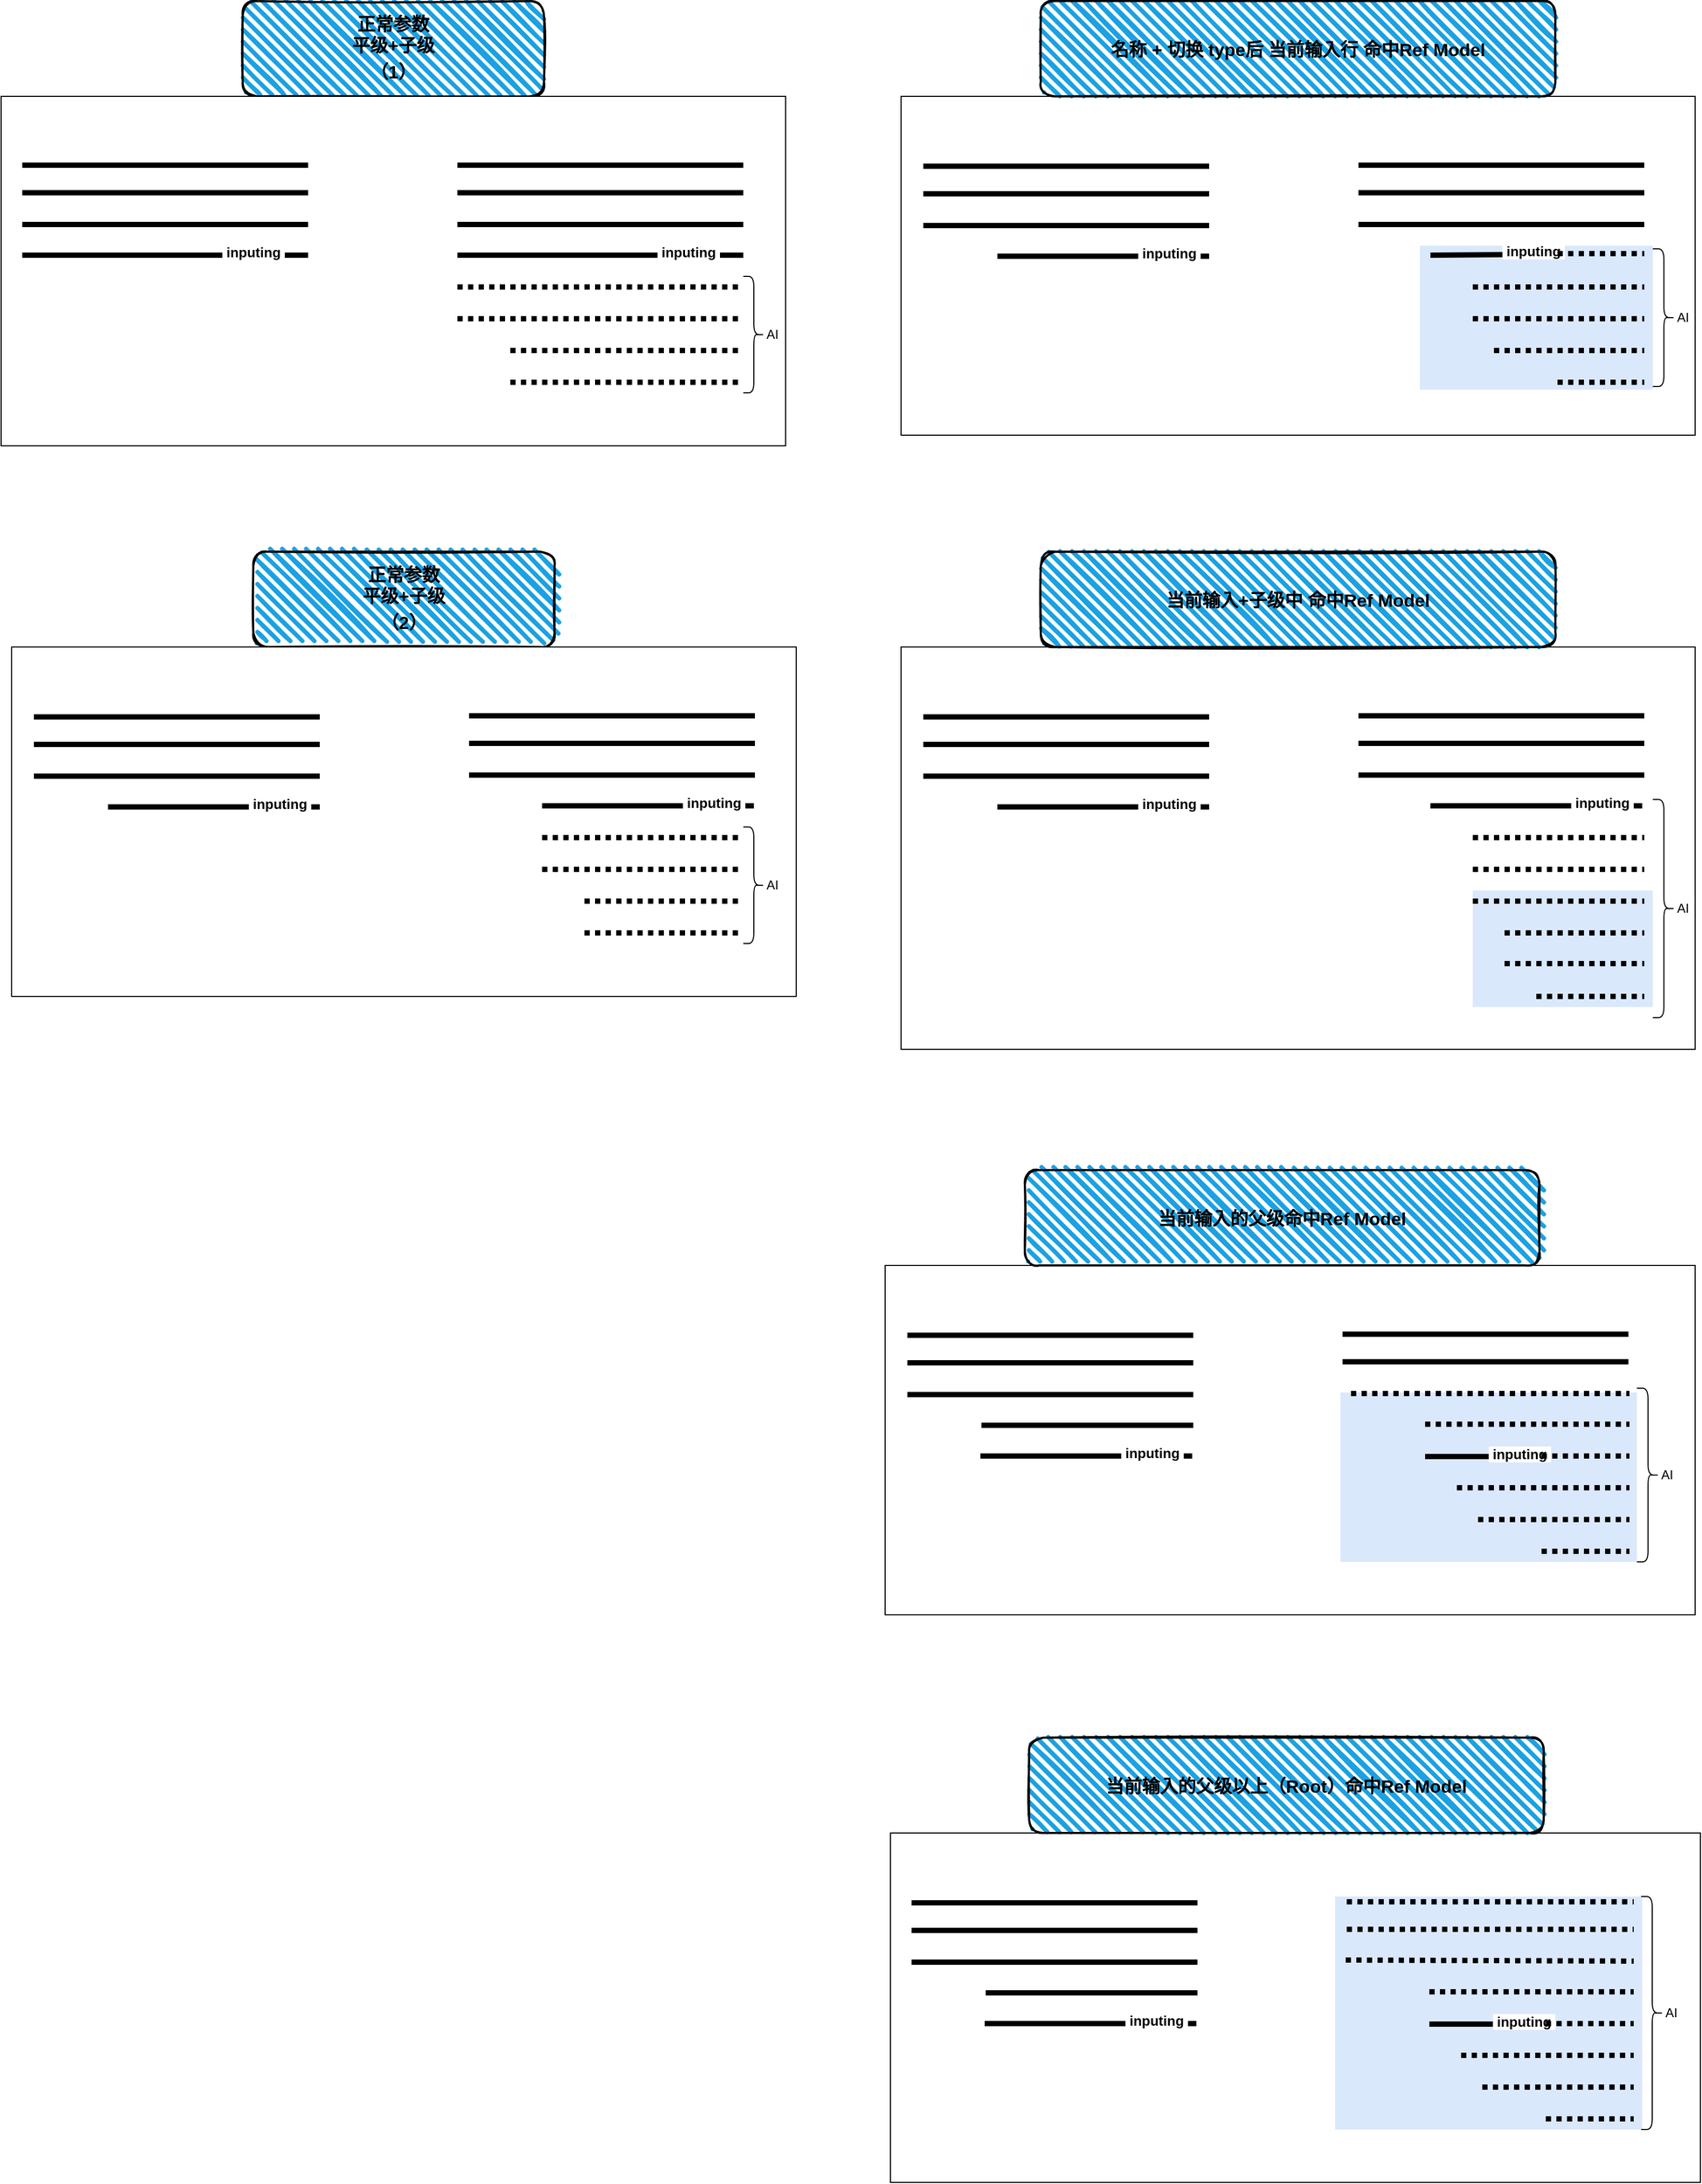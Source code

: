 <mxfile version="24.6.4" type="github">
  <diagram name="第 1 页" id="EeZ5rZGlugQ-Jx4Wtcbi">
    <mxGraphModel dx="3503" dy="1348" grid="1" gridSize="10" guides="1" tooltips="1" connect="1" arrows="1" fold="1" page="1" pageScale="1" pageWidth="827" pageHeight="1169" math="0" shadow="0">
      <root>
        <mxCell id="0" />
        <mxCell id="1" parent="0" />
        <mxCell id="GUqVhu9UTtbnG5ZzC5dU-78" value="" style="group" parent="1" vertex="1" connectable="0">
          <mxGeometry x="-700" y="600" width="741" height="420" as="geometry" />
        </mxCell>
        <mxCell id="GUqVhu9UTtbnG5ZzC5dU-77" value="&lt;font style=&quot;font-size: 17px;&quot;&gt;&lt;b&gt;&lt;font style=&quot;font-size: 17px;&quot;&gt;正常参数&lt;br&gt;平级+子级&lt;br&gt;&lt;/font&gt;&lt;/b&gt;&lt;b&gt;&lt;font style=&quot;font-size: 17px;&quot;&gt;（2）&lt;/font&gt;&lt;/b&gt;&lt;/font&gt;&lt;b&gt;&lt;font style=&quot;font-size: 20px;&quot;&gt;&lt;br&gt;&lt;/font&gt;&lt;/b&gt;" style="rounded=1;whiteSpace=wrap;html=1;strokeWidth=2;fillWeight=4;hachureGap=8;hachureAngle=45;fillColor=#1ba1e2;sketch=1;container=0;" parent="GUqVhu9UTtbnG5ZzC5dU-78" vertex="1">
          <mxGeometry x="228.25" width="284.5" height="90" as="geometry" />
        </mxCell>
        <mxCell id="GUqVhu9UTtbnG5ZzC5dU-25" value="" style="rounded=0;whiteSpace=wrap;html=1;container=0;" parent="GUqVhu9UTtbnG5ZzC5dU-78" vertex="1">
          <mxGeometry y="90" width="741" height="330" as="geometry" />
        </mxCell>
        <mxCell id="GUqVhu9UTtbnG5ZzC5dU-26" value="" style="endArrow=none;html=1;rounded=0;strokeWidth=5;" parent="GUqVhu9UTtbnG5ZzC5dU-78" edge="1">
          <mxGeometry width="50" height="50" relative="1" as="geometry">
            <mxPoint x="21" y="156" as="sourcePoint" />
            <mxPoint x="291" y="156" as="targetPoint" />
          </mxGeometry>
        </mxCell>
        <mxCell id="GUqVhu9UTtbnG5ZzC5dU-27" value="" style="endArrow=none;html=1;rounded=0;strokeWidth=5;" parent="GUqVhu9UTtbnG5ZzC5dU-78" edge="1">
          <mxGeometry width="50" height="50" relative="1" as="geometry">
            <mxPoint x="21" y="182" as="sourcePoint" />
            <mxPoint x="291" y="182" as="targetPoint" />
          </mxGeometry>
        </mxCell>
        <mxCell id="GUqVhu9UTtbnG5ZzC5dU-28" value="" style="endArrow=none;html=1;rounded=0;strokeWidth=5;" parent="GUqVhu9UTtbnG5ZzC5dU-78" edge="1">
          <mxGeometry width="50" height="50" relative="1" as="geometry">
            <mxPoint x="21" y="212" as="sourcePoint" />
            <mxPoint x="291" y="212" as="targetPoint" />
          </mxGeometry>
        </mxCell>
        <mxCell id="GUqVhu9UTtbnG5ZzC5dU-30" value="" style="endArrow=none;html=1;rounded=0;strokeWidth=5;" parent="GUqVhu9UTtbnG5ZzC5dU-78" edge="1">
          <mxGeometry width="50" height="50" relative="1" as="geometry">
            <mxPoint x="432" y="155" as="sourcePoint" />
            <mxPoint x="702" y="155" as="targetPoint" />
          </mxGeometry>
        </mxCell>
        <mxCell id="GUqVhu9UTtbnG5ZzC5dU-31" value="" style="endArrow=none;html=1;rounded=0;strokeWidth=5;" parent="GUqVhu9UTtbnG5ZzC5dU-78" edge="1">
          <mxGeometry width="50" height="50" relative="1" as="geometry">
            <mxPoint x="432" y="181" as="sourcePoint" />
            <mxPoint x="702" y="181" as="targetPoint" />
          </mxGeometry>
        </mxCell>
        <mxCell id="GUqVhu9UTtbnG5ZzC5dU-32" value="" style="endArrow=none;html=1;rounded=0;strokeWidth=5;" parent="GUqVhu9UTtbnG5ZzC5dU-78" edge="1">
          <mxGeometry width="50" height="50" relative="1" as="geometry">
            <mxPoint x="432" y="211" as="sourcePoint" />
            <mxPoint x="702" y="211" as="targetPoint" />
          </mxGeometry>
        </mxCell>
        <mxCell id="GUqVhu9UTtbnG5ZzC5dU-34" value="" style="endArrow=none;html=1;rounded=0;strokeWidth=5;dashed=1;dashPattern=1 1;" parent="GUqVhu9UTtbnG5ZzC5dU-78" edge="1">
          <mxGeometry width="50" height="50" relative="1" as="geometry">
            <mxPoint x="501" y="270" as="sourcePoint" />
            <mxPoint x="691" y="270" as="targetPoint" />
          </mxGeometry>
        </mxCell>
        <mxCell id="GUqVhu9UTtbnG5ZzC5dU-35" value="" style="endArrow=none;html=1;rounded=0;strokeWidth=5;dashed=1;dashPattern=1 1;" parent="GUqVhu9UTtbnG5ZzC5dU-78" edge="1">
          <mxGeometry width="50" height="50" relative="1" as="geometry">
            <mxPoint x="541" y="360" as="sourcePoint" />
            <mxPoint x="691" y="360" as="targetPoint" />
          </mxGeometry>
        </mxCell>
        <mxCell id="GUqVhu9UTtbnG5ZzC5dU-36" value="" style="endArrow=none;html=1;rounded=0;strokeWidth=5;dashed=1;dashPattern=1 1;" parent="GUqVhu9UTtbnG5ZzC5dU-78" edge="1">
          <mxGeometry width="50" height="50" relative="1" as="geometry">
            <mxPoint x="501" y="300" as="sourcePoint" />
            <mxPoint x="691" y="300" as="targetPoint" />
          </mxGeometry>
        </mxCell>
        <mxCell id="GUqVhu9UTtbnG5ZzC5dU-37" value="" style="endArrow=none;html=1;rounded=0;strokeWidth=5;dashed=1;dashPattern=1 1;" parent="GUqVhu9UTtbnG5ZzC5dU-78" edge="1">
          <mxGeometry width="50" height="50" relative="1" as="geometry">
            <mxPoint x="541" y="330" as="sourcePoint" />
            <mxPoint x="691" y="330" as="targetPoint" />
          </mxGeometry>
        </mxCell>
        <mxCell id="GUqVhu9UTtbnG5ZzC5dU-39" value="AI" style="shape=curlyBracket;whiteSpace=wrap;html=1;rounded=1;flipH=1;labelPosition=right;verticalLabelPosition=middle;align=left;verticalAlign=middle;container=0;" parent="GUqVhu9UTtbnG5ZzC5dU-78" vertex="1">
          <mxGeometry x="691" y="260" width="20" height="110" as="geometry" />
        </mxCell>
        <mxCell id="GUqVhu9UTtbnG5ZzC5dU-42" value="" style="endArrow=none;html=1;rounded=0;strokeWidth=5;" parent="GUqVhu9UTtbnG5ZzC5dU-78" edge="1">
          <mxGeometry width="50" height="50" relative="1" as="geometry">
            <mxPoint x="91" y="241" as="sourcePoint" />
            <mxPoint x="291" y="241" as="targetPoint" />
          </mxGeometry>
        </mxCell>
        <mxCell id="GUqVhu9UTtbnG5ZzC5dU-43" value="&lt;b&gt;&lt;font style=&quot;font-size: 13px;&quot;&gt;&amp;nbsp;inputing&amp;nbsp;&lt;/font&gt;&lt;/b&gt;" style="edgeLabel;html=1;align=center;verticalAlign=middle;resizable=0;points=[];container=0;" parent="GUqVhu9UTtbnG5ZzC5dU-42" vertex="1" connectable="0">
          <mxGeometry x="0.615" y="3" relative="1" as="geometry">
            <mxPoint as="offset" />
          </mxGeometry>
        </mxCell>
        <mxCell id="GUqVhu9UTtbnG5ZzC5dU-48" value="" style="endArrow=none;html=1;rounded=0;strokeWidth=5;" parent="GUqVhu9UTtbnG5ZzC5dU-78" edge="1">
          <mxGeometry width="50" height="50" relative="1" as="geometry">
            <mxPoint x="501" y="240" as="sourcePoint" />
            <mxPoint x="701" y="240" as="targetPoint" />
          </mxGeometry>
        </mxCell>
        <mxCell id="GUqVhu9UTtbnG5ZzC5dU-49" value="&lt;b&gt;&lt;font style=&quot;font-size: 13px;&quot;&gt;&amp;nbsp;inputing&amp;nbsp;&lt;/font&gt;&lt;/b&gt;" style="edgeLabel;html=1;align=center;verticalAlign=middle;resizable=0;points=[];container=0;" parent="GUqVhu9UTtbnG5ZzC5dU-48" vertex="1" connectable="0">
          <mxGeometry x="0.615" y="3" relative="1" as="geometry">
            <mxPoint as="offset" />
          </mxGeometry>
        </mxCell>
        <mxCell id="GUqVhu9UTtbnG5ZzC5dU-79" value="" style="group" parent="1" vertex="1" connectable="0">
          <mxGeometry x="-710" y="80" width="741" height="420" as="geometry" />
        </mxCell>
        <mxCell id="GUqVhu9UTtbnG5ZzC5dU-19" value="&lt;font style=&quot;font-size: 17px;&quot;&gt;&lt;b&gt;&lt;font style=&quot;font-size: 17px;&quot;&gt;正常参数&lt;br&gt;平级+子级&lt;br&gt;&lt;/font&gt;&lt;/b&gt;&lt;b&gt;&lt;font style=&quot;font-size: 17px;&quot;&gt;（1）&lt;/font&gt;&lt;/b&gt;&lt;/font&gt;&lt;b&gt;&lt;font style=&quot;font-size: 20px;&quot;&gt;&lt;br&gt;&lt;/font&gt;&lt;/b&gt;" style="rounded=1;whiteSpace=wrap;html=1;strokeWidth=2;fillWeight=4;hachureGap=8;hachureAngle=45;fillColor=#1ba1e2;sketch=1;container=0;" parent="GUqVhu9UTtbnG5ZzC5dU-79" vertex="1">
          <mxGeometry x="228.25" width="284.5" height="90" as="geometry" />
        </mxCell>
        <mxCell id="GUqVhu9UTtbnG5ZzC5dU-17" value="" style="rounded=0;whiteSpace=wrap;html=1;container=0;" parent="GUqVhu9UTtbnG5ZzC5dU-79" vertex="1">
          <mxGeometry y="90" width="741" height="330" as="geometry" />
        </mxCell>
        <mxCell id="GUqVhu9UTtbnG5ZzC5dU-5" value="" style="endArrow=none;html=1;rounded=0;strokeWidth=5;" parent="GUqVhu9UTtbnG5ZzC5dU-79" edge="1">
          <mxGeometry width="50" height="50" relative="1" as="geometry">
            <mxPoint x="20" y="155" as="sourcePoint" />
            <mxPoint x="290" y="155" as="targetPoint" />
          </mxGeometry>
        </mxCell>
        <mxCell id="GUqVhu9UTtbnG5ZzC5dU-6" value="" style="endArrow=none;html=1;rounded=0;strokeWidth=5;" parent="GUqVhu9UTtbnG5ZzC5dU-79" edge="1">
          <mxGeometry width="50" height="50" relative="1" as="geometry">
            <mxPoint x="20" y="181" as="sourcePoint" />
            <mxPoint x="290" y="181" as="targetPoint" />
          </mxGeometry>
        </mxCell>
        <mxCell id="GUqVhu9UTtbnG5ZzC5dU-7" value="" style="endArrow=none;html=1;rounded=0;strokeWidth=5;" parent="GUqVhu9UTtbnG5ZzC5dU-79" edge="1">
          <mxGeometry width="50" height="50" relative="1" as="geometry">
            <mxPoint x="20" y="211" as="sourcePoint" />
            <mxPoint x="290" y="211" as="targetPoint" />
          </mxGeometry>
        </mxCell>
        <mxCell id="GUqVhu9UTtbnG5ZzC5dU-8" value="" style="endArrow=none;html=1;rounded=0;strokeWidth=5;" parent="GUqVhu9UTtbnG5ZzC5dU-79" edge="1">
          <mxGeometry width="50" height="50" relative="1" as="geometry">
            <mxPoint x="20" y="240" as="sourcePoint" />
            <mxPoint x="290" y="240" as="targetPoint" />
          </mxGeometry>
        </mxCell>
        <mxCell id="GUqVhu9UTtbnG5ZzC5dU-40" value="&lt;b&gt;&lt;font style=&quot;font-size: 13px;&quot;&gt;&amp;nbsp;inputing&amp;nbsp;&lt;/font&gt;&lt;/b&gt;" style="edgeLabel;html=1;align=center;verticalAlign=middle;resizable=0;points=[];container=0;" parent="GUqVhu9UTtbnG5ZzC5dU-8" vertex="1" connectable="0">
          <mxGeometry x="0.615" y="3" relative="1" as="geometry">
            <mxPoint as="offset" />
          </mxGeometry>
        </mxCell>
        <mxCell id="GUqVhu9UTtbnG5ZzC5dU-9" value="" style="endArrow=none;html=1;rounded=0;strokeWidth=5;" parent="GUqVhu9UTtbnG5ZzC5dU-79" edge="1">
          <mxGeometry width="50" height="50" relative="1" as="geometry">
            <mxPoint x="431" y="155" as="sourcePoint" />
            <mxPoint x="701" y="155" as="targetPoint" />
          </mxGeometry>
        </mxCell>
        <mxCell id="GUqVhu9UTtbnG5ZzC5dU-10" value="" style="endArrow=none;html=1;rounded=0;strokeWidth=5;" parent="GUqVhu9UTtbnG5ZzC5dU-79" edge="1">
          <mxGeometry width="50" height="50" relative="1" as="geometry">
            <mxPoint x="431" y="181" as="sourcePoint" />
            <mxPoint x="701" y="181" as="targetPoint" />
          </mxGeometry>
        </mxCell>
        <mxCell id="GUqVhu9UTtbnG5ZzC5dU-11" value="" style="endArrow=none;html=1;rounded=0;strokeWidth=5;" parent="GUqVhu9UTtbnG5ZzC5dU-79" edge="1">
          <mxGeometry width="50" height="50" relative="1" as="geometry">
            <mxPoint x="431" y="211" as="sourcePoint" />
            <mxPoint x="701" y="211" as="targetPoint" />
          </mxGeometry>
        </mxCell>
        <mxCell id="GUqVhu9UTtbnG5ZzC5dU-13" value="" style="endArrow=none;html=1;rounded=0;strokeWidth=5;dashed=1;dashPattern=1 1;" parent="GUqVhu9UTtbnG5ZzC5dU-79" edge="1">
          <mxGeometry width="50" height="50" relative="1" as="geometry">
            <mxPoint x="431" y="270" as="sourcePoint" />
            <mxPoint x="701" y="270" as="targetPoint" />
          </mxGeometry>
        </mxCell>
        <mxCell id="GUqVhu9UTtbnG5ZzC5dU-14" value="" style="endArrow=none;html=1;rounded=0;strokeWidth=5;dashed=1;dashPattern=1 1;" parent="GUqVhu9UTtbnG5ZzC5dU-79" edge="1">
          <mxGeometry width="50" height="50" relative="1" as="geometry">
            <mxPoint x="481" y="360" as="sourcePoint" />
            <mxPoint x="701" y="360" as="targetPoint" />
          </mxGeometry>
        </mxCell>
        <mxCell id="GUqVhu9UTtbnG5ZzC5dU-15" value="" style="endArrow=none;html=1;rounded=0;strokeWidth=5;dashed=1;dashPattern=1 1;" parent="GUqVhu9UTtbnG5ZzC5dU-79" edge="1">
          <mxGeometry width="50" height="50" relative="1" as="geometry">
            <mxPoint x="431" y="300" as="sourcePoint" />
            <mxPoint x="701" y="300" as="targetPoint" />
          </mxGeometry>
        </mxCell>
        <mxCell id="GUqVhu9UTtbnG5ZzC5dU-16" value="" style="endArrow=none;html=1;rounded=0;strokeWidth=5;dashed=1;dashPattern=1 1;" parent="GUqVhu9UTtbnG5ZzC5dU-79" edge="1">
          <mxGeometry width="50" height="50" relative="1" as="geometry">
            <mxPoint x="481" y="330" as="sourcePoint" />
            <mxPoint x="701" y="330" as="targetPoint" />
          </mxGeometry>
        </mxCell>
        <mxCell id="GUqVhu9UTtbnG5ZzC5dU-21" value="AI" style="shape=curlyBracket;whiteSpace=wrap;html=1;rounded=1;flipH=1;labelPosition=right;verticalLabelPosition=middle;align=left;verticalAlign=middle;container=0;" parent="GUqVhu9UTtbnG5ZzC5dU-79" vertex="1">
          <mxGeometry x="701" y="260" width="20" height="110" as="geometry" />
        </mxCell>
        <mxCell id="GUqVhu9UTtbnG5ZzC5dU-46" value="" style="endArrow=none;html=1;rounded=0;strokeWidth=5;" parent="GUqVhu9UTtbnG5ZzC5dU-79" edge="1">
          <mxGeometry width="50" height="50" relative="1" as="geometry">
            <mxPoint x="431" y="240" as="sourcePoint" />
            <mxPoint x="701" y="240" as="targetPoint" />
          </mxGeometry>
        </mxCell>
        <mxCell id="GUqVhu9UTtbnG5ZzC5dU-47" value="&lt;b&gt;&lt;font style=&quot;font-size: 13px;&quot;&gt;&amp;nbsp;inputing&amp;nbsp;&lt;/font&gt;&lt;/b&gt;" style="edgeLabel;html=1;align=center;verticalAlign=middle;resizable=0;points=[];container=0;" parent="GUqVhu9UTtbnG5ZzC5dU-46" vertex="1" connectable="0">
          <mxGeometry x="0.615" y="3" relative="1" as="geometry">
            <mxPoint as="offset" />
          </mxGeometry>
        </mxCell>
        <mxCell id="GUqVhu9UTtbnG5ZzC5dU-116" value="" style="group" parent="1" vertex="1" connectable="0">
          <mxGeometry x="140.01" y="80" width="749.99" height="410" as="geometry" />
        </mxCell>
        <mxCell id="GUqVhu9UTtbnG5ZzC5dU-57" value="" style="rounded=0;whiteSpace=wrap;html=1;container=0;" parent="GUqVhu9UTtbnG5ZzC5dU-116" vertex="1">
          <mxGeometry y="90" width="749.99" height="320" as="geometry" />
        </mxCell>
        <mxCell id="GUqVhu9UTtbnG5ZzC5dU-114" value="" style="rounded=0;whiteSpace=wrap;html=1;dashed=1;dashPattern=8 8;strokeWidth=2;shadow=0;glass=0;fillStyle=auto;fillColor=#dae8fc;strokeColor=none;" parent="GUqVhu9UTtbnG5ZzC5dU-116" vertex="1">
          <mxGeometry x="489.99" y="231" width="220" height="136" as="geometry" />
        </mxCell>
        <mxCell id="GUqVhu9UTtbnG5ZzC5dU-58" value="" style="endArrow=none;html=1;rounded=0;strokeWidth=5;" parent="GUqVhu9UTtbnG5ZzC5dU-116" edge="1">
          <mxGeometry width="50" height="50" relative="1" as="geometry">
            <mxPoint x="20.99" y="156" as="sourcePoint" />
            <mxPoint x="290.99" y="156" as="targetPoint" />
          </mxGeometry>
        </mxCell>
        <mxCell id="GUqVhu9UTtbnG5ZzC5dU-59" value="" style="endArrow=none;html=1;rounded=0;strokeWidth=5;" parent="GUqVhu9UTtbnG5ZzC5dU-116" edge="1">
          <mxGeometry width="50" height="50" relative="1" as="geometry">
            <mxPoint x="20.99" y="182" as="sourcePoint" />
            <mxPoint x="290.99" y="182" as="targetPoint" />
          </mxGeometry>
        </mxCell>
        <mxCell id="GUqVhu9UTtbnG5ZzC5dU-60" value="" style="endArrow=none;html=1;rounded=0;strokeWidth=5;" parent="GUqVhu9UTtbnG5ZzC5dU-116" edge="1">
          <mxGeometry width="50" height="50" relative="1" as="geometry">
            <mxPoint x="20.99" y="212" as="sourcePoint" />
            <mxPoint x="290.99" y="212" as="targetPoint" />
          </mxGeometry>
        </mxCell>
        <mxCell id="GUqVhu9UTtbnG5ZzC5dU-61" value="" style="endArrow=none;html=1;rounded=0;strokeWidth=5;" parent="GUqVhu9UTtbnG5ZzC5dU-116" edge="1">
          <mxGeometry width="50" height="50" relative="1" as="geometry">
            <mxPoint x="431.99" y="155" as="sourcePoint" />
            <mxPoint x="701.99" y="155" as="targetPoint" />
          </mxGeometry>
        </mxCell>
        <mxCell id="GUqVhu9UTtbnG5ZzC5dU-62" value="" style="endArrow=none;html=1;rounded=0;strokeWidth=5;" parent="GUqVhu9UTtbnG5ZzC5dU-116" edge="1">
          <mxGeometry width="50" height="50" relative="1" as="geometry">
            <mxPoint x="431.99" y="181" as="sourcePoint" />
            <mxPoint x="701.99" y="181" as="targetPoint" />
          </mxGeometry>
        </mxCell>
        <mxCell id="GUqVhu9UTtbnG5ZzC5dU-63" value="" style="endArrow=none;html=1;rounded=0;strokeWidth=5;" parent="GUqVhu9UTtbnG5ZzC5dU-116" edge="1">
          <mxGeometry width="50" height="50" relative="1" as="geometry">
            <mxPoint x="431.99" y="211" as="sourcePoint" />
            <mxPoint x="701.99" y="211" as="targetPoint" />
          </mxGeometry>
        </mxCell>
        <mxCell id="GUqVhu9UTtbnG5ZzC5dU-64" value="" style="endArrow=none;html=1;rounded=0;strokeWidth=5;dashed=1;dashPattern=1 1;" parent="GUqVhu9UTtbnG5ZzC5dU-116" edge="1">
          <mxGeometry width="50" height="50" relative="1" as="geometry">
            <mxPoint x="539.99" y="270" as="sourcePoint" />
            <mxPoint x="701.99" y="270" as="targetPoint" />
          </mxGeometry>
        </mxCell>
        <mxCell id="GUqVhu9UTtbnG5ZzC5dU-65" value="" style="endArrow=none;html=1;rounded=0;strokeWidth=5;dashed=1;dashPattern=1 1;" parent="GUqVhu9UTtbnG5ZzC5dU-116" edge="1">
          <mxGeometry width="50" height="50" relative="1" as="geometry">
            <mxPoint x="619.99" y="360" as="sourcePoint" />
            <mxPoint x="701.99" y="360" as="targetPoint" />
          </mxGeometry>
        </mxCell>
        <mxCell id="GUqVhu9UTtbnG5ZzC5dU-66" value="" style="endArrow=none;html=1;rounded=0;strokeWidth=5;dashed=1;dashPattern=1 1;" parent="GUqVhu9UTtbnG5ZzC5dU-116" edge="1">
          <mxGeometry width="50" height="50" relative="1" as="geometry">
            <mxPoint x="539.99" y="300" as="sourcePoint" />
            <mxPoint x="701.99" y="300" as="targetPoint" />
          </mxGeometry>
        </mxCell>
        <mxCell id="GUqVhu9UTtbnG5ZzC5dU-67" value="" style="endArrow=none;html=1;rounded=0;strokeWidth=5;dashed=1;dashPattern=1 1;" parent="GUqVhu9UTtbnG5ZzC5dU-116" edge="1">
          <mxGeometry width="50" height="50" relative="1" as="geometry">
            <mxPoint x="559.99" y="330" as="sourcePoint" />
            <mxPoint x="701.99" y="330" as="targetPoint" />
          </mxGeometry>
        </mxCell>
        <mxCell id="GUqVhu9UTtbnG5ZzC5dU-69" value="" style="endArrow=none;html=1;rounded=0;strokeWidth=5;" parent="GUqVhu9UTtbnG5ZzC5dU-116" edge="1">
          <mxGeometry width="50" height="50" relative="1" as="geometry">
            <mxPoint x="90.99" y="241" as="sourcePoint" />
            <mxPoint x="290.99" y="241" as="targetPoint" />
          </mxGeometry>
        </mxCell>
        <mxCell id="GUqVhu9UTtbnG5ZzC5dU-70" value="&lt;b&gt;&lt;font style=&quot;font-size: 13px;&quot;&gt;&amp;nbsp;inputing&amp;nbsp;&lt;/font&gt;&lt;/b&gt;" style="edgeLabel;html=1;align=center;verticalAlign=middle;resizable=0;points=[];container=0;" parent="GUqVhu9UTtbnG5ZzC5dU-69" vertex="1" connectable="0">
          <mxGeometry x="0.615" y="3" relative="1" as="geometry">
            <mxPoint as="offset" />
          </mxGeometry>
        </mxCell>
        <mxCell id="GUqVhu9UTtbnG5ZzC5dU-71" value="" style="endArrow=none;html=1;rounded=0;strokeWidth=5;" parent="GUqVhu9UTtbnG5ZzC5dU-116" edge="1">
          <mxGeometry width="50" height="50" relative="1" as="geometry">
            <mxPoint x="499.99" y="240" as="sourcePoint" />
            <mxPoint x="619.99" y="239" as="targetPoint" />
          </mxGeometry>
        </mxCell>
        <mxCell id="GUqVhu9UTtbnG5ZzC5dU-72" value="&lt;b&gt;&lt;font style=&quot;font-size: 13px;&quot;&gt;&amp;nbsp;inputing&amp;nbsp;&lt;/font&gt;&lt;/b&gt;" style="edgeLabel;html=1;align=center;verticalAlign=middle;resizable=0;points=[];container=0;" parent="GUqVhu9UTtbnG5ZzC5dU-71" vertex="1" connectable="0">
          <mxGeometry x="0.615" y="3" relative="1" as="geometry">
            <mxPoint as="offset" />
          </mxGeometry>
        </mxCell>
        <mxCell id="GUqVhu9UTtbnG5ZzC5dU-81" value="" style="endArrow=none;html=1;rounded=0;strokeWidth=5;dashed=1;dashPattern=1 1;" parent="GUqVhu9UTtbnG5ZzC5dU-116" edge="1">
          <mxGeometry width="50" height="50" relative="1" as="geometry">
            <mxPoint x="619.99" y="238.5" as="sourcePoint" />
            <mxPoint x="701.99" y="238.5" as="targetPoint" />
          </mxGeometry>
        </mxCell>
        <mxCell id="GUqVhu9UTtbnG5ZzC5dU-82" value="&lt;span style=&quot;text-wrap: nowrap;&quot;&gt;&lt;font style=&quot;font-size: 17px;&quot;&gt;&lt;b&gt;名称 + 切换 type后 当前输入行 命中Ref Model&lt;/b&gt;&lt;/font&gt;&lt;/span&gt;&lt;b&gt;&lt;font style=&quot;font-size: 20px;&quot;&gt;&lt;br&gt;&lt;/font&gt;&lt;/b&gt;" style="rounded=1;whiteSpace=wrap;html=1;strokeWidth=2;fillWeight=4;hachureGap=8;hachureAngle=45;fillColor=#1ba1e2;sketch=1;container=0;" parent="GUqVhu9UTtbnG5ZzC5dU-116" vertex="1">
          <mxGeometry x="131.969" width="486.053" height="90" as="geometry" />
        </mxCell>
        <mxCell id="GUqVhu9UTtbnG5ZzC5dU-84" value="AI" style="shape=curlyBracket;whiteSpace=wrap;html=1;rounded=1;flipH=1;labelPosition=right;verticalLabelPosition=middle;align=left;verticalAlign=middle;container=0;" parent="GUqVhu9UTtbnG5ZzC5dU-116" vertex="1">
          <mxGeometry x="709.988" y="234" width="21.053" height="130" as="geometry" />
        </mxCell>
        <mxCell id="UPSfYfCzRxW8NA1D2qJu-7" value="" style="rounded=0;whiteSpace=wrap;html=1;container=0;" vertex="1" parent="1">
          <mxGeometry x="140.01" y="690" width="750" height="380" as="geometry" />
        </mxCell>
        <mxCell id="UPSfYfCzRxW8NA1D2qJu-8" value="" style="rounded=0;whiteSpace=wrap;html=1;dashed=1;dashPattern=8 8;strokeWidth=2;shadow=0;glass=0;fillStyle=auto;fillColor=#dae8fc;strokeColor=none;" vertex="1" parent="1">
          <mxGeometry x="680.01" y="920" width="170" height="110" as="geometry" />
        </mxCell>
        <mxCell id="UPSfYfCzRxW8NA1D2qJu-9" value="" style="endArrow=none;html=1;rounded=0;strokeWidth=5;" edge="1" parent="1">
          <mxGeometry width="50" height="50" relative="1" as="geometry">
            <mxPoint x="161" y="756" as="sourcePoint" />
            <mxPoint x="431" y="756" as="targetPoint" />
          </mxGeometry>
        </mxCell>
        <mxCell id="UPSfYfCzRxW8NA1D2qJu-10" value="" style="endArrow=none;html=1;rounded=0;strokeWidth=5;" edge="1" parent="1">
          <mxGeometry width="50" height="50" relative="1" as="geometry">
            <mxPoint x="161" y="782" as="sourcePoint" />
            <mxPoint x="431" y="782" as="targetPoint" />
          </mxGeometry>
        </mxCell>
        <mxCell id="UPSfYfCzRxW8NA1D2qJu-11" value="" style="endArrow=none;html=1;rounded=0;strokeWidth=5;" edge="1" parent="1">
          <mxGeometry width="50" height="50" relative="1" as="geometry">
            <mxPoint x="161" y="812" as="sourcePoint" />
            <mxPoint x="431" y="812" as="targetPoint" />
          </mxGeometry>
        </mxCell>
        <mxCell id="UPSfYfCzRxW8NA1D2qJu-12" value="" style="endArrow=none;html=1;rounded=0;strokeWidth=5;" edge="1" parent="1">
          <mxGeometry width="50" height="50" relative="1" as="geometry">
            <mxPoint x="572" y="755" as="sourcePoint" />
            <mxPoint x="842" y="755" as="targetPoint" />
          </mxGeometry>
        </mxCell>
        <mxCell id="UPSfYfCzRxW8NA1D2qJu-13" value="" style="endArrow=none;html=1;rounded=0;strokeWidth=5;" edge="1" parent="1">
          <mxGeometry width="50" height="50" relative="1" as="geometry">
            <mxPoint x="572" y="781" as="sourcePoint" />
            <mxPoint x="842" y="781" as="targetPoint" />
          </mxGeometry>
        </mxCell>
        <mxCell id="UPSfYfCzRxW8NA1D2qJu-14" value="" style="endArrow=none;html=1;rounded=0;strokeWidth=5;" edge="1" parent="1">
          <mxGeometry width="50" height="50" relative="1" as="geometry">
            <mxPoint x="572" y="811" as="sourcePoint" />
            <mxPoint x="842" y="811" as="targetPoint" />
          </mxGeometry>
        </mxCell>
        <mxCell id="UPSfYfCzRxW8NA1D2qJu-15" value="" style="endArrow=none;html=1;rounded=0;strokeWidth=5;dashed=1;dashPattern=1 1;" edge="1" parent="1">
          <mxGeometry width="50" height="50" relative="1" as="geometry">
            <mxPoint x="680" y="870" as="sourcePoint" />
            <mxPoint x="842" y="870" as="targetPoint" />
          </mxGeometry>
        </mxCell>
        <mxCell id="UPSfYfCzRxW8NA1D2qJu-16" value="" style="endArrow=none;html=1;rounded=0;strokeWidth=5;dashed=1;dashPattern=1 1;" edge="1" parent="1">
          <mxGeometry width="50" height="50" relative="1" as="geometry">
            <mxPoint x="710.01" y="960" as="sourcePoint" />
            <mxPoint x="842" y="960" as="targetPoint" />
          </mxGeometry>
        </mxCell>
        <mxCell id="UPSfYfCzRxW8NA1D2qJu-17" value="" style="endArrow=none;html=1;rounded=0;strokeWidth=5;dashed=1;dashPattern=1 1;" edge="1" parent="1">
          <mxGeometry width="50" height="50" relative="1" as="geometry">
            <mxPoint x="680" y="900" as="sourcePoint" />
            <mxPoint x="842" y="900" as="targetPoint" />
          </mxGeometry>
        </mxCell>
        <mxCell id="UPSfYfCzRxW8NA1D2qJu-18" value="" style="endArrow=none;html=1;rounded=0;strokeWidth=5;dashed=1;dashPattern=1 1;" edge="1" parent="1">
          <mxGeometry width="50" height="50" relative="1" as="geometry">
            <mxPoint x="680.01" y="930" as="sourcePoint" />
            <mxPoint x="842" y="930" as="targetPoint" />
          </mxGeometry>
        </mxCell>
        <mxCell id="UPSfYfCzRxW8NA1D2qJu-19" value="" style="endArrow=none;html=1;rounded=0;strokeWidth=5;" edge="1" parent="1">
          <mxGeometry width="50" height="50" relative="1" as="geometry">
            <mxPoint x="231" y="841" as="sourcePoint" />
            <mxPoint x="431" y="841" as="targetPoint" />
          </mxGeometry>
        </mxCell>
        <mxCell id="UPSfYfCzRxW8NA1D2qJu-20" value="&lt;b&gt;&lt;font style=&quot;font-size: 13px;&quot;&gt;&amp;nbsp;inputing&amp;nbsp;&lt;/font&gt;&lt;/b&gt;" style="edgeLabel;html=1;align=center;verticalAlign=middle;resizable=0;points=[];container=0;" vertex="1" connectable="0" parent="UPSfYfCzRxW8NA1D2qJu-19">
          <mxGeometry x="0.615" y="3" relative="1" as="geometry">
            <mxPoint as="offset" />
          </mxGeometry>
        </mxCell>
        <mxCell id="UPSfYfCzRxW8NA1D2qJu-21" value="" style="endArrow=none;html=1;rounded=0;strokeWidth=5;" edge="1" parent="1">
          <mxGeometry width="50" height="50" relative="1" as="geometry">
            <mxPoint x="640" y="840" as="sourcePoint" />
            <mxPoint x="840.01" y="840" as="targetPoint" />
          </mxGeometry>
        </mxCell>
        <mxCell id="UPSfYfCzRxW8NA1D2qJu-22" value="&lt;b&gt;&lt;font style=&quot;font-size: 13px;&quot;&gt;&amp;nbsp;inputing&amp;nbsp;&lt;/font&gt;&lt;/b&gt;" style="edgeLabel;html=1;align=center;verticalAlign=middle;resizable=0;points=[];container=0;" vertex="1" connectable="0" parent="UPSfYfCzRxW8NA1D2qJu-21">
          <mxGeometry x="0.615" y="3" relative="1" as="geometry">
            <mxPoint as="offset" />
          </mxGeometry>
        </mxCell>
        <mxCell id="UPSfYfCzRxW8NA1D2qJu-24" value="&lt;span style=&quot;text-wrap: nowrap;&quot;&gt;&lt;font style=&quot;font-size: 17px;&quot;&gt;&lt;b&gt;当前输入+子级中 命中Ref Model&lt;/b&gt;&lt;/font&gt;&lt;/span&gt;&lt;b&gt;&lt;font style=&quot;font-size: 20px;&quot;&gt;&lt;br&gt;&lt;/font&gt;&lt;/b&gt;" style="rounded=1;whiteSpace=wrap;html=1;strokeWidth=2;fillWeight=4;hachureGap=8;hachureAngle=45;fillColor=#1ba1e2;sketch=1;container=0;" vertex="1" parent="1">
          <mxGeometry x="271.979" y="600" width="486.053" height="90" as="geometry" />
        </mxCell>
        <mxCell id="UPSfYfCzRxW8NA1D2qJu-25" value="AI" style="shape=curlyBracket;whiteSpace=wrap;html=1;rounded=1;flipH=1;labelPosition=right;verticalLabelPosition=middle;align=left;verticalAlign=middle;container=0;" vertex="1" parent="1">
          <mxGeometry x="850" y="834" width="21.05" height="206" as="geometry" />
        </mxCell>
        <mxCell id="UPSfYfCzRxW8NA1D2qJu-26" value="" style="endArrow=none;html=1;rounded=0;strokeWidth=5;dashed=1;dashPattern=1 1;" edge="1" parent="1">
          <mxGeometry width="50" height="50" relative="1" as="geometry">
            <mxPoint x="710.01" y="989" as="sourcePoint" />
            <mxPoint x="842" y="989" as="targetPoint" />
          </mxGeometry>
        </mxCell>
        <mxCell id="UPSfYfCzRxW8NA1D2qJu-27" value="" style="endArrow=none;html=1;rounded=0;strokeWidth=5;dashed=1;dashPattern=1 1;" edge="1" parent="1">
          <mxGeometry width="50" height="50" relative="1" as="geometry">
            <mxPoint x="740.01" y="1020" as="sourcePoint" />
            <mxPoint x="842" y="1020" as="targetPoint" />
          </mxGeometry>
        </mxCell>
        <mxCell id="UPSfYfCzRxW8NA1D2qJu-28" value="" style="group" vertex="1" connectable="0" parent="1">
          <mxGeometry x="130" y="1720" width="765" height="420" as="geometry" />
        </mxCell>
        <mxCell id="UPSfYfCzRxW8NA1D2qJu-5" value="" style="rounded=0;whiteSpace=wrap;html=1;" vertex="1" parent="UPSfYfCzRxW8NA1D2qJu-28">
          <mxGeometry y="90" width="765" height="330" as="geometry" />
        </mxCell>
        <mxCell id="GUqVhu9UTtbnG5ZzC5dU-117" value="" style="rounded=0;whiteSpace=wrap;html=1;dashed=1;dashPattern=8 8;strokeWidth=2;shadow=0;glass=0;fillStyle=auto;fillColor=#dae8fc;strokeColor=none;" parent="UPSfYfCzRxW8NA1D2qJu-28" vertex="1">
          <mxGeometry x="420" y="150" width="290" height="220" as="geometry" />
        </mxCell>
        <mxCell id="GUqVhu9UTtbnG5ZzC5dU-118" value="" style="endArrow=none;html=1;rounded=0;strokeWidth=5;" parent="UPSfYfCzRxW8NA1D2qJu-28" edge="1">
          <mxGeometry width="50" height="50" relative="1" as="geometry">
            <mxPoint x="19.97" y="156" as="sourcePoint" />
            <mxPoint x="289.97" y="156" as="targetPoint" />
          </mxGeometry>
        </mxCell>
        <mxCell id="GUqVhu9UTtbnG5ZzC5dU-119" value="" style="endArrow=none;html=1;rounded=0;strokeWidth=5;" parent="UPSfYfCzRxW8NA1D2qJu-28" edge="1">
          <mxGeometry width="50" height="50" relative="1" as="geometry">
            <mxPoint x="19.97" y="182" as="sourcePoint" />
            <mxPoint x="289.97" y="182" as="targetPoint" />
          </mxGeometry>
        </mxCell>
        <mxCell id="GUqVhu9UTtbnG5ZzC5dU-120" value="" style="endArrow=none;html=1;rounded=0;strokeWidth=5;" parent="UPSfYfCzRxW8NA1D2qJu-28" edge="1">
          <mxGeometry width="50" height="50" relative="1" as="geometry">
            <mxPoint x="19.97" y="212" as="sourcePoint" />
            <mxPoint x="289.97" y="212" as="targetPoint" />
          </mxGeometry>
        </mxCell>
        <mxCell id="GUqVhu9UTtbnG5ZzC5dU-121" value="" style="endArrow=none;html=1;rounded=0;strokeWidth=5;dashed=1;dashPattern=1 1;" parent="UPSfYfCzRxW8NA1D2qJu-28" edge="1">
          <mxGeometry width="50" height="50" relative="1" as="geometry">
            <mxPoint x="430.97" y="155" as="sourcePoint" />
            <mxPoint x="702" y="155" as="targetPoint" />
          </mxGeometry>
        </mxCell>
        <mxCell id="GUqVhu9UTtbnG5ZzC5dU-122" value="" style="endArrow=none;html=1;rounded=0;strokeWidth=5;dashed=1;dashPattern=1 1;" parent="UPSfYfCzRxW8NA1D2qJu-28" edge="1">
          <mxGeometry width="50" height="50" relative="1" as="geometry">
            <mxPoint x="430.97" y="181" as="sourcePoint" />
            <mxPoint x="702" y="181" as="targetPoint" />
          </mxGeometry>
        </mxCell>
        <mxCell id="GUqVhu9UTtbnG5ZzC5dU-123" value="" style="endArrow=none;html=1;rounded=0;strokeWidth=5;dashed=1;dashPattern=1 1;labelBorderColor=none;" parent="UPSfYfCzRxW8NA1D2qJu-28" edge="1">
          <mxGeometry width="50" height="50" relative="1" as="geometry">
            <mxPoint x="430" y="210" as="sourcePoint" />
            <mxPoint x="702" y="211" as="targetPoint" />
          </mxGeometry>
        </mxCell>
        <mxCell id="GUqVhu9UTtbnG5ZzC5dU-124" value="" style="endArrow=none;html=1;rounded=0;strokeWidth=5;dashed=1;dashPattern=1 1;labelBorderColor=none;" parent="UPSfYfCzRxW8NA1D2qJu-28" edge="1">
          <mxGeometry width="50" height="50" relative="1" as="geometry">
            <mxPoint x="508.98" y="240" as="sourcePoint" />
            <mxPoint x="702" y="240" as="targetPoint" />
          </mxGeometry>
        </mxCell>
        <mxCell id="GUqVhu9UTtbnG5ZzC5dU-125" value="" style="endArrow=none;html=1;rounded=0;strokeWidth=5;dashed=1;dashPattern=1 1;labelBorderColor=none;" parent="UPSfYfCzRxW8NA1D2qJu-28" edge="1">
          <mxGeometry width="50" height="50" relative="1" as="geometry">
            <mxPoint x="618.97" y="360" as="sourcePoint" />
            <mxPoint x="702" y="360" as="targetPoint" />
          </mxGeometry>
        </mxCell>
        <mxCell id="GUqVhu9UTtbnG5ZzC5dU-126" value="" style="endArrow=none;html=1;rounded=0;strokeWidth=5;dashed=1;dashPattern=1 1;labelBorderColor=none;" parent="UPSfYfCzRxW8NA1D2qJu-28" edge="1">
          <mxGeometry width="50" height="50" relative="1" as="geometry">
            <mxPoint x="538.97" y="300" as="sourcePoint" />
            <mxPoint x="702" y="300" as="targetPoint" />
          </mxGeometry>
        </mxCell>
        <mxCell id="GUqVhu9UTtbnG5ZzC5dU-127" value="" style="endArrow=none;html=1;rounded=0;strokeWidth=5;dashed=1;dashPattern=1 1;labelBorderColor=none;" parent="UPSfYfCzRxW8NA1D2qJu-28" edge="1">
          <mxGeometry width="50" height="50" relative="1" as="geometry">
            <mxPoint x="558.97" y="330" as="sourcePoint" />
            <mxPoint x="702" y="330" as="targetPoint" />
          </mxGeometry>
        </mxCell>
        <mxCell id="GUqVhu9UTtbnG5ZzC5dU-128" value="" style="endArrow=none;html=1;rounded=0;strokeWidth=5;" parent="UPSfYfCzRxW8NA1D2qJu-28" edge="1">
          <mxGeometry width="50" height="50" relative="1" as="geometry">
            <mxPoint x="89.97" y="241" as="sourcePoint" />
            <mxPoint x="289.97" y="241" as="targetPoint" />
          </mxGeometry>
        </mxCell>
        <mxCell id="GUqVhu9UTtbnG5ZzC5dU-129" value="" style="endArrow=none;html=1;rounded=0;strokeWidth=5;labelBorderColor=none;" parent="UPSfYfCzRxW8NA1D2qJu-28" edge="1">
          <mxGeometry width="50" height="50" relative="1" as="geometry">
            <mxPoint x="508.98" y="270.5" as="sourcePoint" />
            <mxPoint x="618.97" y="270.5" as="targetPoint" />
          </mxGeometry>
        </mxCell>
        <mxCell id="GUqVhu9UTtbnG5ZzC5dU-130" value="&lt;b&gt;&lt;font style=&quot;font-size: 13px;&quot;&gt;&amp;nbsp;inputing&amp;nbsp;&lt;/font&gt;&lt;/b&gt;" style="edgeLabel;html=1;align=center;verticalAlign=middle;resizable=0;points=[];container=0;labelBorderColor=none;" parent="GUqVhu9UTtbnG5ZzC5dU-129" vertex="1" connectable="0">
          <mxGeometry x="0.615" y="3" relative="1" as="geometry">
            <mxPoint as="offset" />
          </mxGeometry>
        </mxCell>
        <mxCell id="GUqVhu9UTtbnG5ZzC5dU-131" value="" style="endArrow=none;html=1;rounded=0;strokeWidth=5;dashed=1;dashPattern=1 1;labelBorderColor=none;" parent="UPSfYfCzRxW8NA1D2qJu-28" edge="1">
          <mxGeometry width="50" height="50" relative="1" as="geometry">
            <mxPoint x="618.97" y="270" as="sourcePoint" />
            <mxPoint x="701.98" y="270" as="targetPoint" />
          </mxGeometry>
        </mxCell>
        <mxCell id="GUqVhu9UTtbnG5ZzC5dU-132" value="&lt;span style=&quot;text-wrap: nowrap;&quot;&gt;&lt;font style=&quot;font-size: 17px;&quot;&gt;&lt;b&gt;当前输入的父级以上（Root）命中Ref Model&lt;/b&gt;&lt;/font&gt;&lt;/span&gt;&lt;b&gt;&lt;font style=&quot;font-size: 20px;&quot;&gt;&lt;br&gt;&lt;/font&gt;&lt;/b&gt;" style="rounded=1;whiteSpace=wrap;html=1;strokeWidth=2;fillWeight=4;hachureGap=8;hachureAngle=45;fillColor=#1ba1e2;sketch=1;container=0;" parent="UPSfYfCzRxW8NA1D2qJu-28" vertex="1">
          <mxGeometry x="130.949" width="486.053" height="90" as="geometry" />
        </mxCell>
        <mxCell id="GUqVhu9UTtbnG5ZzC5dU-133" value="AI" style="shape=curlyBracket;whiteSpace=wrap;html=1;rounded=1;flipH=1;labelPosition=right;verticalLabelPosition=middle;align=left;verticalAlign=middle;container=0;" parent="UPSfYfCzRxW8NA1D2qJu-28" vertex="1">
          <mxGeometry x="708.98" y="150" width="21.05" height="220" as="geometry" />
        </mxCell>
        <mxCell id="GUqVhu9UTtbnG5ZzC5dU-134" value="" style="endArrow=none;html=1;rounded=0;strokeWidth=5;" parent="UPSfYfCzRxW8NA1D2qJu-28" edge="1">
          <mxGeometry width="50" height="50" relative="1" as="geometry">
            <mxPoint x="88.98" y="270" as="sourcePoint" />
            <mxPoint x="288.98" y="270" as="targetPoint" />
          </mxGeometry>
        </mxCell>
        <mxCell id="GUqVhu9UTtbnG5ZzC5dU-135" value="&lt;b&gt;&lt;font style=&quot;font-size: 13px;&quot;&gt;&amp;nbsp;inputing&amp;nbsp;&lt;/font&gt;&lt;/b&gt;" style="edgeLabel;html=1;align=center;verticalAlign=middle;resizable=0;points=[];container=0;" parent="GUqVhu9UTtbnG5ZzC5dU-134" vertex="1" connectable="0">
          <mxGeometry x="0.615" y="3" relative="1" as="geometry">
            <mxPoint as="offset" />
          </mxGeometry>
        </mxCell>
        <mxCell id="UPSfYfCzRxW8NA1D2qJu-29" value="" style="group" vertex="1" connectable="0" parent="1">
          <mxGeometry x="125" y="1184" width="765" height="420" as="geometry" />
        </mxCell>
        <mxCell id="UPSfYfCzRxW8NA1D2qJu-4" value="" style="rounded=0;whiteSpace=wrap;html=1;" vertex="1" parent="UPSfYfCzRxW8NA1D2qJu-29">
          <mxGeometry y="90" width="765" height="330" as="geometry" />
        </mxCell>
        <mxCell id="GUqVhu9UTtbnG5ZzC5dU-112" value="" style="rounded=0;whiteSpace=wrap;html=1;dashed=1;dashPattern=8 8;strokeWidth=2;shadow=0;glass=0;fillStyle=auto;fillColor=#dae8fc;strokeColor=none;" parent="UPSfYfCzRxW8NA1D2qJu-29" vertex="1">
          <mxGeometry x="429.99" y="210" width="280" height="160" as="geometry" />
        </mxCell>
        <mxCell id="GUqVhu9UTtbnG5ZzC5dU-88" value="" style="endArrow=none;html=1;rounded=0;strokeWidth=5;" parent="UPSfYfCzRxW8NA1D2qJu-29" edge="1">
          <mxGeometry width="50" height="50" relative="1" as="geometry">
            <mxPoint x="20.98" y="156" as="sourcePoint" />
            <mxPoint x="290.98" y="156" as="targetPoint" />
          </mxGeometry>
        </mxCell>
        <mxCell id="GUqVhu9UTtbnG5ZzC5dU-89" value="" style="endArrow=none;html=1;rounded=0;strokeWidth=5;" parent="UPSfYfCzRxW8NA1D2qJu-29" edge="1">
          <mxGeometry width="50" height="50" relative="1" as="geometry">
            <mxPoint x="20.98" y="182" as="sourcePoint" />
            <mxPoint x="290.98" y="182" as="targetPoint" />
          </mxGeometry>
        </mxCell>
        <mxCell id="GUqVhu9UTtbnG5ZzC5dU-90" value="" style="endArrow=none;html=1;rounded=0;strokeWidth=5;" parent="UPSfYfCzRxW8NA1D2qJu-29" edge="1">
          <mxGeometry width="50" height="50" relative="1" as="geometry">
            <mxPoint x="20.98" y="212" as="sourcePoint" />
            <mxPoint x="290.98" y="212" as="targetPoint" />
          </mxGeometry>
        </mxCell>
        <mxCell id="GUqVhu9UTtbnG5ZzC5dU-91" value="" style="endArrow=none;html=1;rounded=0;strokeWidth=5;" parent="UPSfYfCzRxW8NA1D2qJu-29" edge="1">
          <mxGeometry width="50" height="50" relative="1" as="geometry">
            <mxPoint x="431.98" y="155" as="sourcePoint" />
            <mxPoint x="701.98" y="155" as="targetPoint" />
          </mxGeometry>
        </mxCell>
        <mxCell id="GUqVhu9UTtbnG5ZzC5dU-92" value="" style="endArrow=none;html=1;rounded=0;strokeWidth=5;" parent="UPSfYfCzRxW8NA1D2qJu-29" edge="1">
          <mxGeometry width="50" height="50" relative="1" as="geometry">
            <mxPoint x="431.98" y="181" as="sourcePoint" />
            <mxPoint x="701.98" y="181" as="targetPoint" />
          </mxGeometry>
        </mxCell>
        <mxCell id="GUqVhu9UTtbnG5ZzC5dU-93" value="" style="endArrow=none;html=1;rounded=0;strokeWidth=5;dashed=1;dashPattern=1 1;labelBorderColor=none;" parent="UPSfYfCzRxW8NA1D2qJu-29" edge="1">
          <mxGeometry width="50" height="50" relative="1" as="geometry">
            <mxPoint x="439.98" y="211" as="sourcePoint" />
            <mxPoint x="702.99" y="211" as="targetPoint" />
          </mxGeometry>
        </mxCell>
        <mxCell id="GUqVhu9UTtbnG5ZzC5dU-94" value="" style="endArrow=none;html=1;rounded=0;strokeWidth=5;dashed=1;dashPattern=1 1;labelBorderColor=none;" parent="UPSfYfCzRxW8NA1D2qJu-29" edge="1">
          <mxGeometry width="50" height="50" relative="1" as="geometry">
            <mxPoint x="509.99" y="240" as="sourcePoint" />
            <mxPoint x="702.99" y="240" as="targetPoint" />
          </mxGeometry>
        </mxCell>
        <mxCell id="GUqVhu9UTtbnG5ZzC5dU-95" value="" style="endArrow=none;html=1;rounded=0;strokeWidth=5;dashed=1;dashPattern=1 1;labelBorderColor=none;" parent="UPSfYfCzRxW8NA1D2qJu-29" edge="1">
          <mxGeometry width="50" height="50" relative="1" as="geometry">
            <mxPoint x="619.98" y="360" as="sourcePoint" />
            <mxPoint x="702.99" y="360" as="targetPoint" />
          </mxGeometry>
        </mxCell>
        <mxCell id="GUqVhu9UTtbnG5ZzC5dU-96" value="" style="endArrow=none;html=1;rounded=0;strokeWidth=5;dashed=1;dashPattern=1 1;labelBorderColor=none;" parent="UPSfYfCzRxW8NA1D2qJu-29" edge="1">
          <mxGeometry width="50" height="50" relative="1" as="geometry">
            <mxPoint x="539.98" y="300" as="sourcePoint" />
            <mxPoint x="702.99" y="300" as="targetPoint" />
          </mxGeometry>
        </mxCell>
        <mxCell id="GUqVhu9UTtbnG5ZzC5dU-97" value="" style="endArrow=none;html=1;rounded=0;strokeWidth=5;dashed=1;dashPattern=1 1;labelBorderColor=none;" parent="UPSfYfCzRxW8NA1D2qJu-29" edge="1">
          <mxGeometry width="50" height="50" relative="1" as="geometry">
            <mxPoint x="559.98" y="330" as="sourcePoint" />
            <mxPoint x="702.99" y="330" as="targetPoint" />
          </mxGeometry>
        </mxCell>
        <mxCell id="GUqVhu9UTtbnG5ZzC5dU-98" value="" style="endArrow=none;html=1;rounded=0;strokeWidth=5;" parent="UPSfYfCzRxW8NA1D2qJu-29" edge="1">
          <mxGeometry width="50" height="50" relative="1" as="geometry">
            <mxPoint x="90.98" y="241" as="sourcePoint" />
            <mxPoint x="290.98" y="241" as="targetPoint" />
          </mxGeometry>
        </mxCell>
        <mxCell id="GUqVhu9UTtbnG5ZzC5dU-100" value="" style="endArrow=none;html=1;rounded=0;strokeWidth=5;labelBorderColor=none;" parent="UPSfYfCzRxW8NA1D2qJu-29" edge="1">
          <mxGeometry width="50" height="50" relative="1" as="geometry">
            <mxPoint x="509.99" y="270.5" as="sourcePoint" />
            <mxPoint x="619.98" y="270.5" as="targetPoint" />
          </mxGeometry>
        </mxCell>
        <mxCell id="GUqVhu9UTtbnG5ZzC5dU-101" value="&lt;b&gt;&lt;font style=&quot;font-size: 13px;&quot;&gt;&amp;nbsp;inputing&amp;nbsp;&lt;/font&gt;&lt;/b&gt;" style="edgeLabel;html=1;align=center;verticalAlign=middle;resizable=0;points=[];container=0;labelBorderColor=none;" parent="GUqVhu9UTtbnG5ZzC5dU-100" vertex="1" connectable="0">
          <mxGeometry x="0.615" y="3" relative="1" as="geometry">
            <mxPoint as="offset" />
          </mxGeometry>
        </mxCell>
        <mxCell id="GUqVhu9UTtbnG5ZzC5dU-102" value="" style="endArrow=none;html=1;rounded=0;strokeWidth=5;dashed=1;dashPattern=1 1;labelBorderColor=none;" parent="UPSfYfCzRxW8NA1D2qJu-29" edge="1">
          <mxGeometry width="50" height="50" relative="1" as="geometry">
            <mxPoint x="619.98" y="270" as="sourcePoint" />
            <mxPoint x="702.99" y="270" as="targetPoint" />
          </mxGeometry>
        </mxCell>
        <mxCell id="GUqVhu9UTtbnG5ZzC5dU-103" value="&lt;span style=&quot;text-wrap: nowrap;&quot;&gt;&lt;font style=&quot;font-size: 17px;&quot;&gt;&lt;b&gt;当前输入的父级命中Ref Model&lt;/b&gt;&lt;/font&gt;&lt;/span&gt;&lt;b&gt;&lt;font style=&quot;font-size: 20px;&quot;&gt;&lt;br&gt;&lt;/font&gt;&lt;/b&gt;" style="rounded=1;whiteSpace=wrap;html=1;strokeWidth=2;fillWeight=4;hachureGap=8;hachureAngle=45;fillColor=#1ba1e2;sketch=1;container=0;" parent="UPSfYfCzRxW8NA1D2qJu-29" vertex="1">
          <mxGeometry x="131.959" width="486.053" height="90" as="geometry" />
        </mxCell>
        <mxCell id="GUqVhu9UTtbnG5ZzC5dU-104" value="AI" style="shape=curlyBracket;whiteSpace=wrap;html=1;rounded=1;flipH=1;labelPosition=right;verticalLabelPosition=middle;align=left;verticalAlign=middle;container=0;" parent="UPSfYfCzRxW8NA1D2qJu-29" vertex="1">
          <mxGeometry x="709.99" y="206" width="21.05" height="164" as="geometry" />
        </mxCell>
        <mxCell id="GUqVhu9UTtbnG5ZzC5dU-105" value="" style="endArrow=none;html=1;rounded=0;strokeWidth=5;" parent="UPSfYfCzRxW8NA1D2qJu-29" edge="1">
          <mxGeometry width="50" height="50" relative="1" as="geometry">
            <mxPoint x="89.99" y="270" as="sourcePoint" />
            <mxPoint x="289.99" y="270" as="targetPoint" />
          </mxGeometry>
        </mxCell>
        <mxCell id="GUqVhu9UTtbnG5ZzC5dU-106" value="&lt;b&gt;&lt;font style=&quot;font-size: 13px;&quot;&gt;&amp;nbsp;inputing&amp;nbsp;&lt;/font&gt;&lt;/b&gt;" style="edgeLabel;html=1;align=center;verticalAlign=middle;resizable=0;points=[];container=0;" parent="GUqVhu9UTtbnG5ZzC5dU-105" vertex="1" connectable="0">
          <mxGeometry x="0.615" y="3" relative="1" as="geometry">
            <mxPoint as="offset" />
          </mxGeometry>
        </mxCell>
      </root>
    </mxGraphModel>
  </diagram>
</mxfile>
